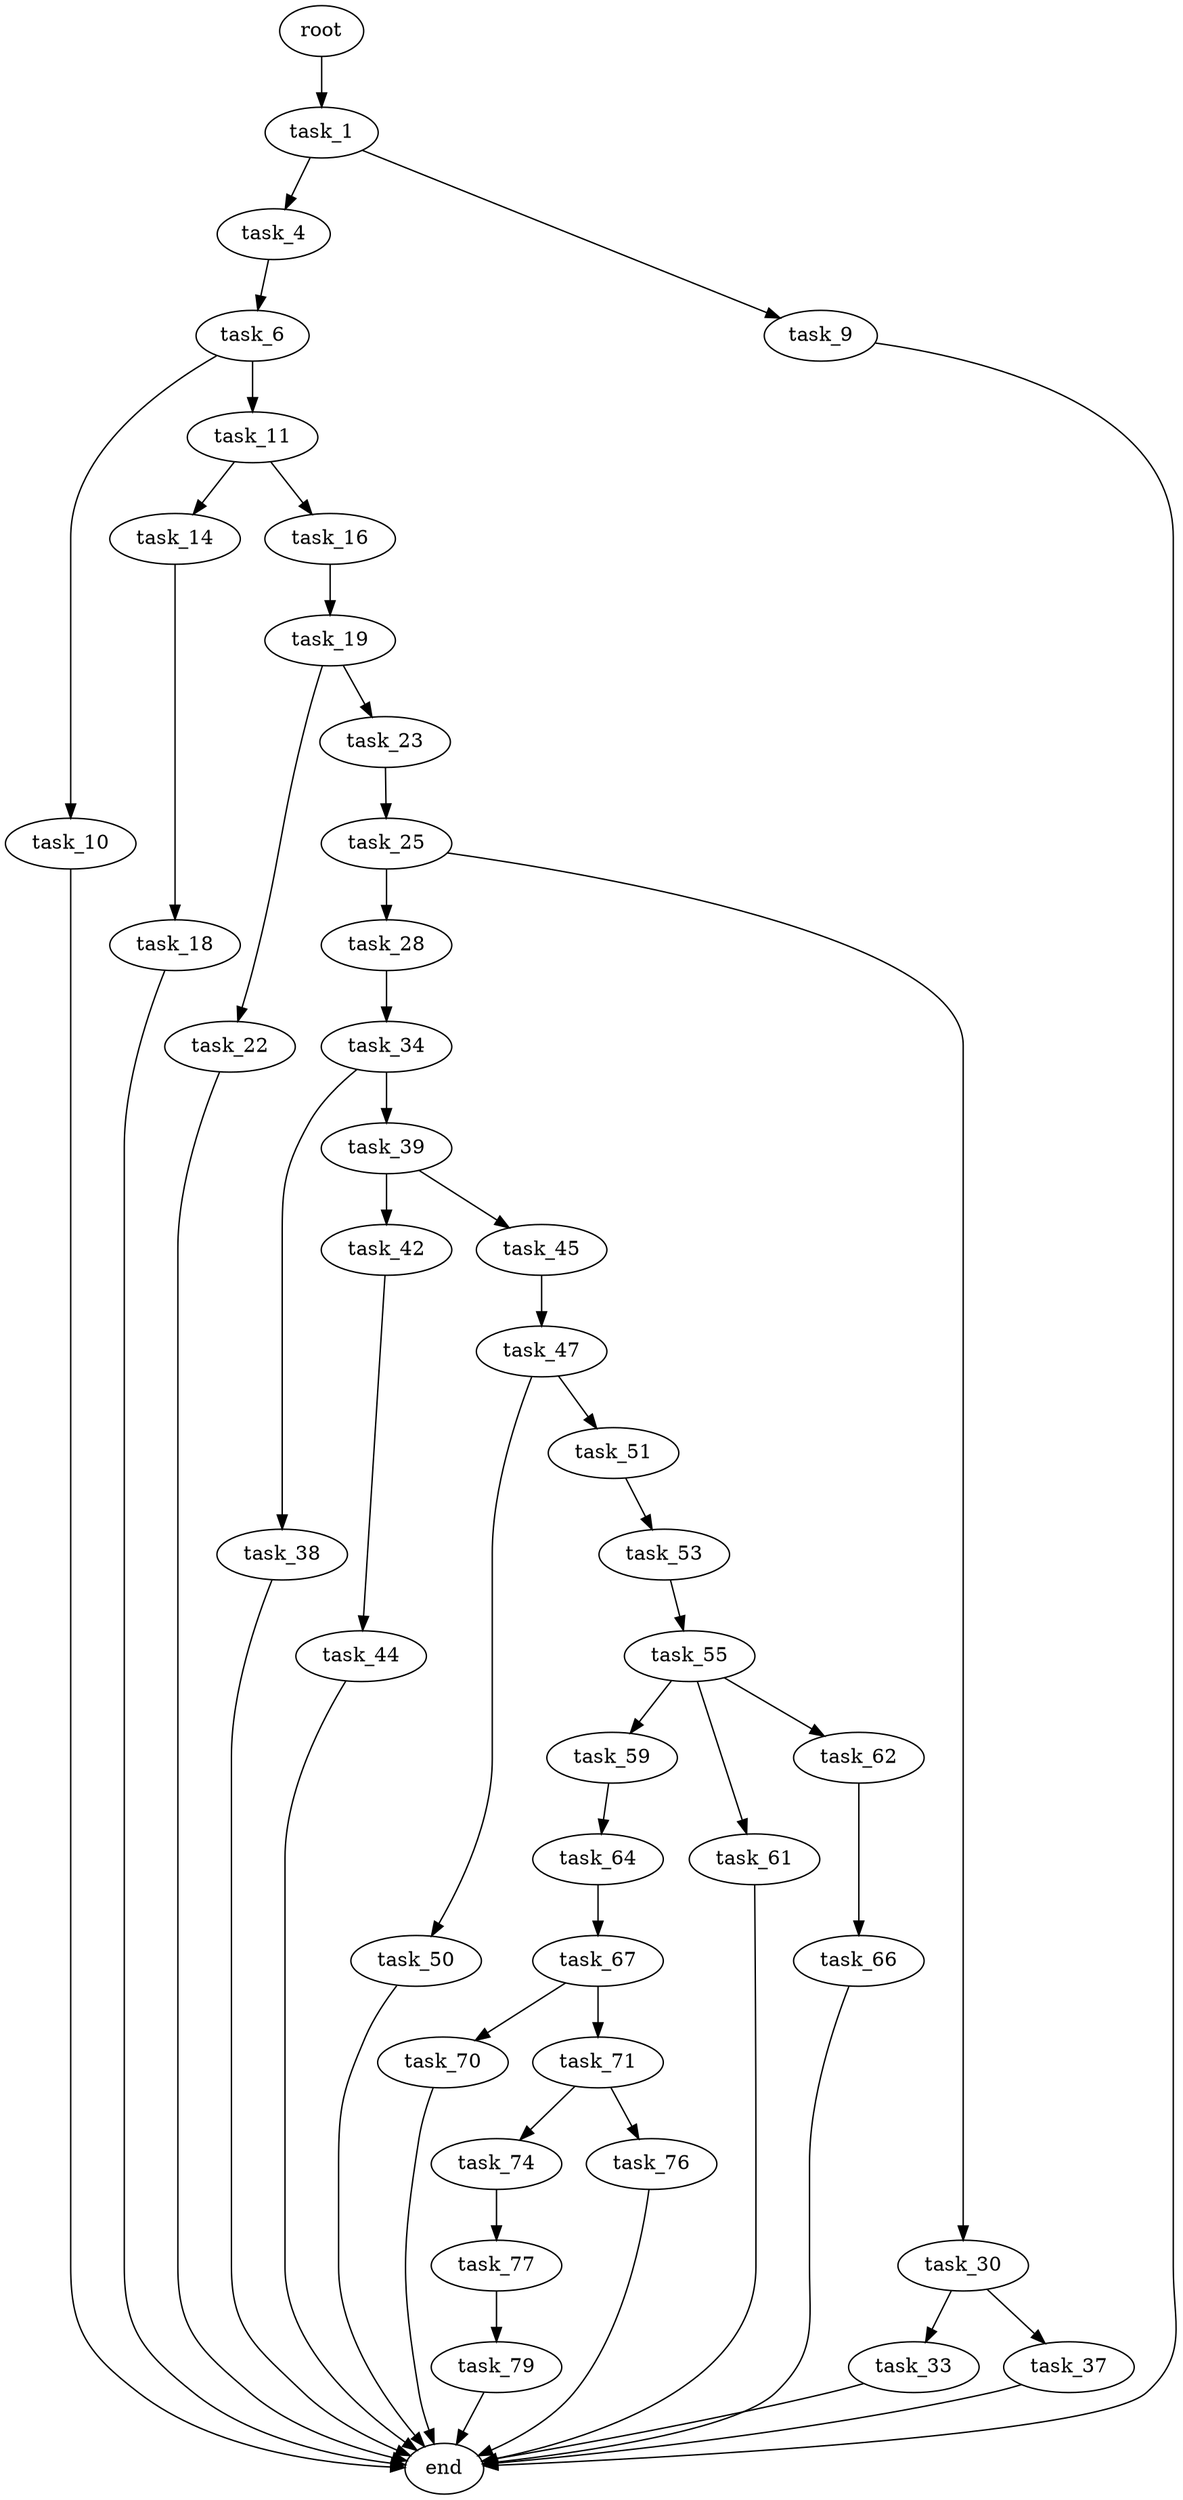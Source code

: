 digraph G {
  root [size="0.000000"];
  task_1 [size="1073741824000.000000"];
  task_4 [size="231928233984.000000"];
  task_9 [size="151162223180.000000"];
  task_6 [size="134217728000.000000"];
  task_10 [size="549755813888.000000"];
  task_11 [size="23236940556.000000"];
  end [size="0.000000"];
  task_14 [size="549755813888.000000"];
  task_16 [size="16517190945.000000"];
  task_18 [size="134217728000.000000"];
  task_19 [size="1875220240.000000"];
  task_22 [size="81971910328.000000"];
  task_23 [size="376741638628.000000"];
  task_25 [size="2502715708.000000"];
  task_28 [size="48810147778.000000"];
  task_30 [size="7960302466.000000"];
  task_34 [size="45400477134.000000"];
  task_33 [size="549755813888.000000"];
  task_37 [size="30833536226.000000"];
  task_38 [size="12286491472.000000"];
  task_39 [size="276873679784.000000"];
  task_42 [size="29918209022.000000"];
  task_45 [size="28928548847.000000"];
  task_44 [size="142508336256.000000"];
  task_47 [size="1073741824000.000000"];
  task_50 [size="7999226791.000000"];
  task_51 [size="6094127999.000000"];
  task_53 [size="231928233984.000000"];
  task_55 [size="549755813888.000000"];
  task_59 [size="28991029248.000000"];
  task_61 [size="621709344.000000"];
  task_62 [size="766800802421.000000"];
  task_64 [size="1796917259.000000"];
  task_66 [size="8589934592.000000"];
  task_67 [size="231928233984.000000"];
  task_70 [size="549755813888.000000"];
  task_71 [size="1454155302.000000"];
  task_74 [size="12780401087.000000"];
  task_76 [size="549755813888.000000"];
  task_77 [size="644967703848.000000"];
  task_79 [size="3024539808.000000"];

  root -> task_1 [size="1.000000"];
  task_1 -> task_4 [size="838860800.000000"];
  task_1 -> task_9 [size="838860800.000000"];
  task_4 -> task_6 [size="301989888.000000"];
  task_9 -> end [size="1.000000"];
  task_6 -> task_10 [size="209715200.000000"];
  task_6 -> task_11 [size="209715200.000000"];
  task_10 -> end [size="1.000000"];
  task_11 -> task_14 [size="536870912.000000"];
  task_11 -> task_16 [size="536870912.000000"];
  task_14 -> task_18 [size="536870912.000000"];
  task_16 -> task_19 [size="679477248.000000"];
  task_18 -> end [size="1.000000"];
  task_19 -> task_22 [size="33554432.000000"];
  task_19 -> task_23 [size="33554432.000000"];
  task_22 -> end [size="1.000000"];
  task_23 -> task_25 [size="679477248.000000"];
  task_25 -> task_28 [size="301989888.000000"];
  task_25 -> task_30 [size="301989888.000000"];
  task_28 -> task_34 [size="838860800.000000"];
  task_30 -> task_33 [size="838860800.000000"];
  task_30 -> task_37 [size="838860800.000000"];
  task_34 -> task_38 [size="838860800.000000"];
  task_34 -> task_39 [size="838860800.000000"];
  task_33 -> end [size="1.000000"];
  task_37 -> end [size="1.000000"];
  task_38 -> end [size="1.000000"];
  task_39 -> task_42 [size="679477248.000000"];
  task_39 -> task_45 [size="679477248.000000"];
  task_42 -> task_44 [size="838860800.000000"];
  task_45 -> task_47 [size="838860800.000000"];
  task_44 -> end [size="1.000000"];
  task_47 -> task_50 [size="838860800.000000"];
  task_47 -> task_51 [size="838860800.000000"];
  task_50 -> end [size="1.000000"];
  task_51 -> task_53 [size="134217728.000000"];
  task_53 -> task_55 [size="301989888.000000"];
  task_55 -> task_59 [size="536870912.000000"];
  task_55 -> task_61 [size="536870912.000000"];
  task_55 -> task_62 [size="536870912.000000"];
  task_59 -> task_64 [size="75497472.000000"];
  task_61 -> end [size="1.000000"];
  task_62 -> task_66 [size="838860800.000000"];
  task_64 -> task_67 [size="33554432.000000"];
  task_66 -> end [size="1.000000"];
  task_67 -> task_70 [size="301989888.000000"];
  task_67 -> task_71 [size="301989888.000000"];
  task_70 -> end [size="1.000000"];
  task_71 -> task_74 [size="75497472.000000"];
  task_71 -> task_76 [size="75497472.000000"];
  task_74 -> task_77 [size="209715200.000000"];
  task_76 -> end [size="1.000000"];
  task_77 -> task_79 [size="536870912.000000"];
  task_79 -> end [size="1.000000"];
}

